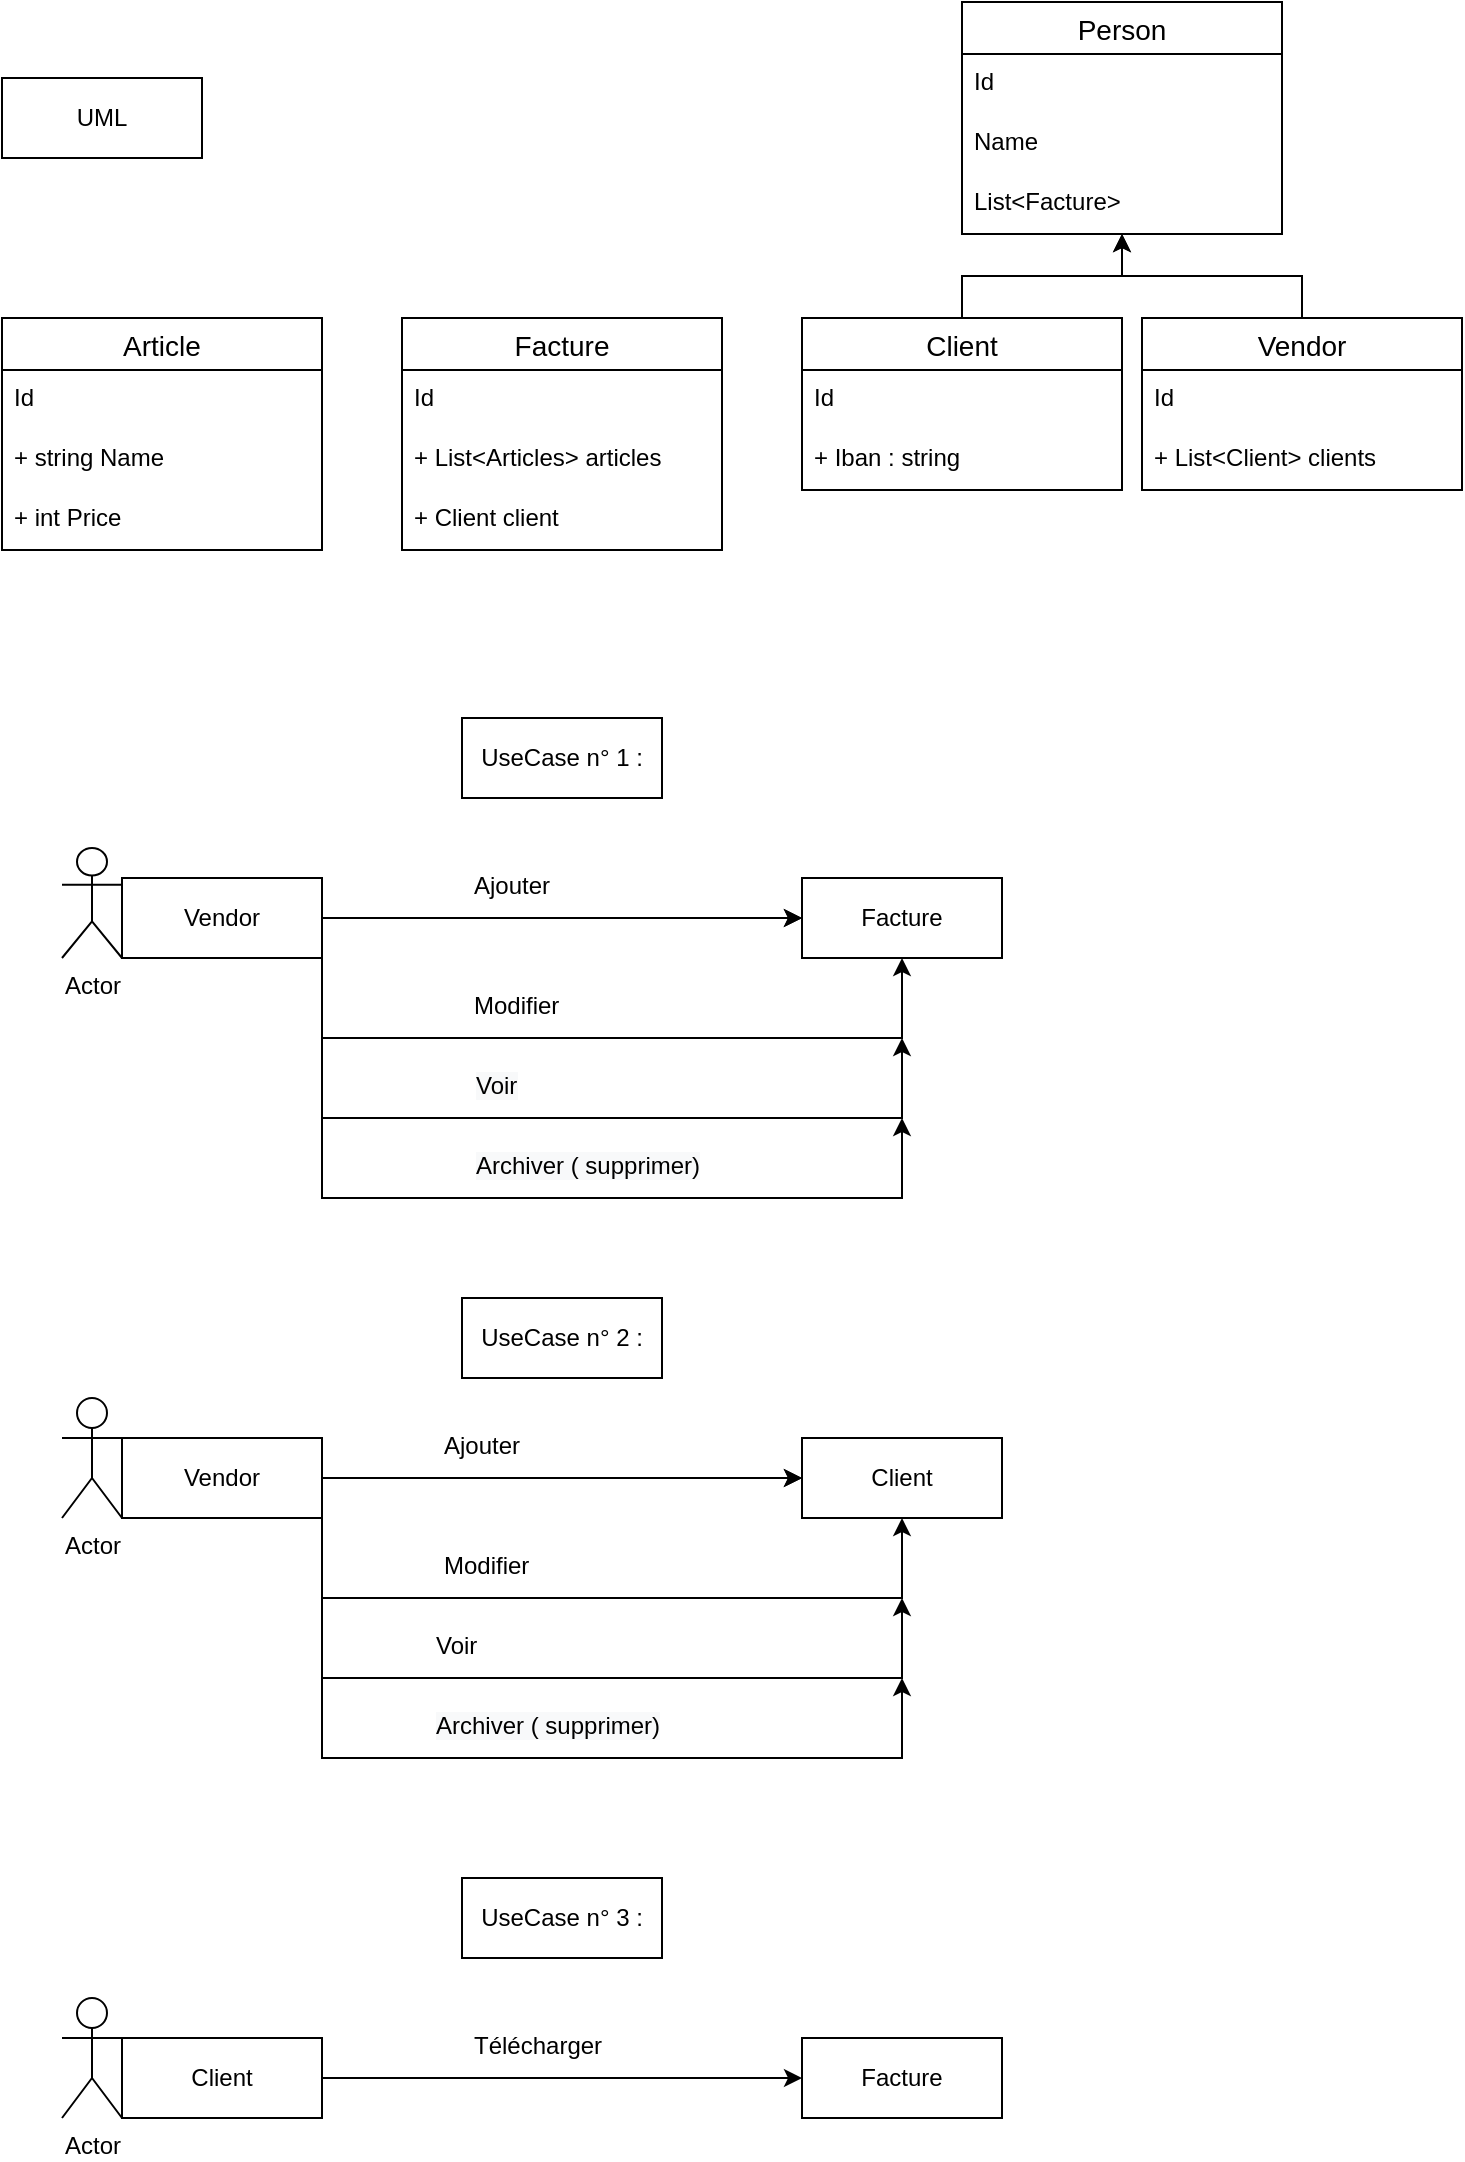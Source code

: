 <mxfile version="15.9.6" type="device"><diagram id="R2lEEEUBdFMjLlhIrx00" name="Page-1"><mxGraphModel dx="782" dy="1479" grid="1" gridSize="10" guides="1" tooltips="1" connect="1" arrows="1" fold="1" page="1" pageScale="1" pageWidth="850" pageHeight="1100" math="0" shadow="0" extFonts="Permanent Marker^https://fonts.googleapis.com/css?family=Permanent+Marker"><root><mxCell id="0"/><mxCell id="1" parent="0"/><mxCell id="K3dJ3epktsyjcg27oGZh-16" style="edgeStyle=orthogonalEdgeStyle;rounded=0;orthogonalLoop=1;jettySize=auto;html=1;entryX=0;entryY=0.5;entryDx=0;entryDy=0;" parent="1" source="K3dJ3epktsyjcg27oGZh-13" target="K3dJ3epktsyjcg27oGZh-15" edge="1"><mxGeometry relative="1" as="geometry"/></mxCell><mxCell id="K3dJ3epktsyjcg27oGZh-19" style="edgeStyle=orthogonalEdgeStyle;rounded=0;orthogonalLoop=1;jettySize=auto;html=1;" parent="1" source="K3dJ3epktsyjcg27oGZh-13" target="K3dJ3epktsyjcg27oGZh-15" edge="1"><mxGeometry relative="1" as="geometry"><mxPoint x="420" y="270" as="targetPoint"/></mxGeometry></mxCell><mxCell id="K3dJ3epktsyjcg27oGZh-13" value="Vendor" style="whiteSpace=wrap;html=1;align=center;" parent="1" vertex="1"><mxGeometry x="180" y="200" width="100" height="40" as="geometry"/></mxCell><mxCell id="K3dJ3epktsyjcg27oGZh-14" value="UseCase n° 1 :" style="whiteSpace=wrap;html=1;align=center;" parent="1" vertex="1"><mxGeometry x="350" y="120" width="100" height="40" as="geometry"/></mxCell><mxCell id="K3dJ3epktsyjcg27oGZh-15" value="Facture" style="whiteSpace=wrap;html=1;align=center;" parent="1" vertex="1"><mxGeometry x="520" y="200" width="100" height="40" as="geometry"/></mxCell><mxCell id="K3dJ3epktsyjcg27oGZh-17" value="Ajouter" style="text;strokeColor=none;fillColor=none;spacingLeft=4;spacingRight=4;overflow=hidden;rotatable=0;points=[[0,0.5],[1,0.5]];portConstraint=eastwest;fontSize=12;" parent="1" vertex="1"><mxGeometry x="350" y="190" width="100" height="30" as="geometry"/></mxCell><mxCell id="K3dJ3epktsyjcg27oGZh-20" style="edgeStyle=orthogonalEdgeStyle;rounded=0;orthogonalLoop=1;jettySize=auto;html=1;exitX=1;exitY=1;exitDx=0;exitDy=0;entryX=0.5;entryY=1;entryDx=0;entryDy=0;" parent="1" source="K3dJ3epktsyjcg27oGZh-13" target="K3dJ3epktsyjcg27oGZh-15" edge="1"><mxGeometry relative="1" as="geometry"><mxPoint x="520" y="280" as="targetPoint"/><mxPoint x="280" y="280" as="sourcePoint"/><Array as="points"><mxPoint x="280" y="280"/><mxPoint x="570" y="280"/></Array></mxGeometry></mxCell><mxCell id="K3dJ3epktsyjcg27oGZh-21" value="Modifier" style="text;strokeColor=none;fillColor=none;spacingLeft=4;spacingRight=4;overflow=hidden;rotatable=0;points=[[0,0.5],[1,0.5]];portConstraint=eastwest;fontSize=12;" parent="1" vertex="1"><mxGeometry x="350" y="250" width="130" height="30" as="geometry"/></mxCell><mxCell id="K3dJ3epktsyjcg27oGZh-22" value="UseCase n° 2 :" style="whiteSpace=wrap;html=1;align=center;" parent="1" vertex="1"><mxGeometry x="350" y="410" width="100" height="40" as="geometry"/></mxCell><mxCell id="K3dJ3epktsyjcg27oGZh-25" style="edgeStyle=orthogonalEdgeStyle;rounded=0;orthogonalLoop=1;jettySize=auto;html=1;" parent="1" source="K3dJ3epktsyjcg27oGZh-23" target="K3dJ3epktsyjcg27oGZh-24" edge="1"><mxGeometry relative="1" as="geometry"/></mxCell><mxCell id="K3dJ3epktsyjcg27oGZh-23" value="Client" style="whiteSpace=wrap;html=1;align=center;" parent="1" vertex="1"><mxGeometry x="180" y="780" width="100" height="40" as="geometry"/></mxCell><mxCell id="K3dJ3epktsyjcg27oGZh-24" value="Facture" style="whiteSpace=wrap;html=1;align=center;" parent="1" vertex="1"><mxGeometry x="520" y="780" width="100" height="40" as="geometry"/></mxCell><mxCell id="K3dJ3epktsyjcg27oGZh-26" value="Télécharger" style="text;strokeColor=none;fillColor=none;spacingLeft=4;spacingRight=4;overflow=hidden;rotatable=0;points=[[0,0.5],[1,0.5]];portConstraint=eastwest;fontSize=12;" parent="1" vertex="1"><mxGeometry x="350" y="770" width="100" height="30" as="geometry"/></mxCell><mxCell id="K3dJ3epktsyjcg27oGZh-27" value="&lt;span style=&quot;color: rgb(0 , 0 , 0) ; font-family: &amp;#34;helvetica&amp;#34; ; font-size: 12px ; font-style: normal ; font-weight: 400 ; letter-spacing: normal ; text-align: left ; text-indent: 0px ; text-transform: none ; word-spacing: 0px ; background-color: rgb(248 , 249 , 250) ; display: inline ; float: none&quot;&gt;Voir&lt;/span&gt;" style="text;whiteSpace=wrap;html=1;" parent="1" vertex="1"><mxGeometry x="355" y="290" width="140" height="30" as="geometry"/></mxCell><mxCell id="K3dJ3epktsyjcg27oGZh-28" style="edgeStyle=orthogonalEdgeStyle;rounded=0;orthogonalLoop=1;jettySize=auto;html=1;exitX=1;exitY=1;exitDx=0;exitDy=0;entryX=0.5;entryY=1;entryDx=0;entryDy=0;" parent="1" edge="1"><mxGeometry relative="1" as="geometry"><mxPoint x="570" y="280" as="targetPoint"/><mxPoint x="280" y="280" as="sourcePoint"/><Array as="points"><mxPoint x="280" y="320"/><mxPoint x="570" y="320"/></Array></mxGeometry></mxCell><mxCell id="K3dJ3epktsyjcg27oGZh-29" value="UML" style="whiteSpace=wrap;html=1;align=center;" parent="1" vertex="1"><mxGeometry x="120" y="-200" width="100" height="40" as="geometry"/></mxCell><mxCell id="K3dJ3epktsyjcg27oGZh-30" value="Facture" style="swimlane;fontStyle=0;childLayout=stackLayout;horizontal=1;startSize=26;horizontalStack=0;resizeParent=1;resizeParentMax=0;resizeLast=0;collapsible=1;marginBottom=0;align=center;fontSize=14;" parent="1" vertex="1"><mxGeometry x="320" y="-80" width="160" height="116" as="geometry"/></mxCell><mxCell id="K3dJ3epktsyjcg27oGZh-31" value="Id" style="text;strokeColor=none;fillColor=none;spacingLeft=4;spacingRight=4;overflow=hidden;rotatable=0;points=[[0,0.5],[1,0.5]];portConstraint=eastwest;fontSize=12;" parent="K3dJ3epktsyjcg27oGZh-30" vertex="1"><mxGeometry y="26" width="160" height="30" as="geometry"/></mxCell><mxCell id="K3dJ3epktsyjcg27oGZh-32" value="+ List&lt;Articles&gt; articles" style="text;strokeColor=none;fillColor=none;spacingLeft=4;spacingRight=4;overflow=hidden;rotatable=0;points=[[0,0.5],[1,0.5]];portConstraint=eastwest;fontSize=12;" parent="K3dJ3epktsyjcg27oGZh-30" vertex="1"><mxGeometry y="56" width="160" height="30" as="geometry"/></mxCell><mxCell id="K3dJ3epktsyjcg27oGZh-33" value="+ Client client" style="text;strokeColor=none;fillColor=none;spacingLeft=4;spacingRight=4;overflow=hidden;rotatable=0;points=[[0,0.5],[1,0.5]];portConstraint=eastwest;fontSize=12;" parent="K3dJ3epktsyjcg27oGZh-30" vertex="1"><mxGeometry y="86" width="160" height="30" as="geometry"/></mxCell><mxCell id="K3dJ3epktsyjcg27oGZh-34" value="Article" style="swimlane;fontStyle=0;childLayout=stackLayout;horizontal=1;startSize=26;horizontalStack=0;resizeParent=1;resizeParentMax=0;resizeLast=0;collapsible=1;marginBottom=0;align=center;fontSize=14;" parent="1" vertex="1"><mxGeometry x="120" y="-80" width="160" height="116" as="geometry"/></mxCell><mxCell id="K3dJ3epktsyjcg27oGZh-35" value="Id" style="text;strokeColor=none;fillColor=none;spacingLeft=4;spacingRight=4;overflow=hidden;rotatable=0;points=[[0,0.5],[1,0.5]];portConstraint=eastwest;fontSize=12;" parent="K3dJ3epktsyjcg27oGZh-34" vertex="1"><mxGeometry y="26" width="160" height="30" as="geometry"/></mxCell><mxCell id="K3dJ3epktsyjcg27oGZh-36" value="+ string Name" style="text;strokeColor=none;fillColor=none;spacingLeft=4;spacingRight=4;overflow=hidden;rotatable=0;points=[[0,0.5],[1,0.5]];portConstraint=eastwest;fontSize=12;" parent="K3dJ3epktsyjcg27oGZh-34" vertex="1"><mxGeometry y="56" width="160" height="30" as="geometry"/></mxCell><mxCell id="K3dJ3epktsyjcg27oGZh-37" value="+ int Price" style="text;strokeColor=none;fillColor=none;spacingLeft=4;spacingRight=4;overflow=hidden;rotatable=0;points=[[0,0.5],[1,0.5]];portConstraint=eastwest;fontSize=12;" parent="K3dJ3epktsyjcg27oGZh-34" vertex="1"><mxGeometry y="86" width="160" height="30" as="geometry"/></mxCell><mxCell id="K3dJ3epktsyjcg27oGZh-69" style="edgeStyle=orthogonalEdgeStyle;rounded=0;orthogonalLoop=1;jettySize=auto;html=1;" parent="1" source="K3dJ3epktsyjcg27oGZh-38" target="K3dJ3epktsyjcg27oGZh-65" edge="1"><mxGeometry relative="1" as="geometry"/></mxCell><mxCell id="K3dJ3epktsyjcg27oGZh-38" value="Client" style="swimlane;fontStyle=0;childLayout=stackLayout;horizontal=1;startSize=26;horizontalStack=0;resizeParent=1;resizeParentMax=0;resizeLast=0;collapsible=1;marginBottom=0;align=center;fontSize=14;" parent="1" vertex="1"><mxGeometry x="520" y="-80" width="160" height="86" as="geometry"/></mxCell><mxCell id="K3dJ3epktsyjcg27oGZh-39" value="Id" style="text;strokeColor=none;fillColor=none;spacingLeft=4;spacingRight=4;overflow=hidden;rotatable=0;points=[[0,0.5],[1,0.5]];portConstraint=eastwest;fontSize=12;" parent="K3dJ3epktsyjcg27oGZh-38" vertex="1"><mxGeometry y="26" width="160" height="30" as="geometry"/></mxCell><mxCell id="K3dJ3epktsyjcg27oGZh-71" value="+ Iban : string" style="text;strokeColor=none;fillColor=none;spacingLeft=4;spacingRight=4;overflow=hidden;rotatable=0;points=[[0,0.5],[1,0.5]];portConstraint=eastwest;fontSize=12;" parent="K3dJ3epktsyjcg27oGZh-38" vertex="1"><mxGeometry y="56" width="160" height="30" as="geometry"/></mxCell><mxCell id="K3dJ3epktsyjcg27oGZh-43" style="edgeStyle=orthogonalEdgeStyle;rounded=0;orthogonalLoop=1;jettySize=auto;html=1;entryX=0;entryY=0.5;entryDx=0;entryDy=0;" parent="1" source="K3dJ3epktsyjcg27oGZh-45" target="K3dJ3epktsyjcg27oGZh-46" edge="1"><mxGeometry relative="1" as="geometry"/></mxCell><mxCell id="K3dJ3epktsyjcg27oGZh-44" style="edgeStyle=orthogonalEdgeStyle;rounded=0;orthogonalLoop=1;jettySize=auto;html=1;" parent="1" source="K3dJ3epktsyjcg27oGZh-45" target="K3dJ3epktsyjcg27oGZh-46" edge="1"><mxGeometry relative="1" as="geometry"><mxPoint x="420" y="550" as="targetPoint"/></mxGeometry></mxCell><mxCell id="K3dJ3epktsyjcg27oGZh-45" value="Vendor" style="whiteSpace=wrap;html=1;align=center;" parent="1" vertex="1"><mxGeometry x="180" y="480" width="100" height="40" as="geometry"/></mxCell><mxCell id="K3dJ3epktsyjcg27oGZh-46" value="Client" style="whiteSpace=wrap;html=1;align=center;" parent="1" vertex="1"><mxGeometry x="520" y="480" width="100" height="40" as="geometry"/></mxCell><mxCell id="K3dJ3epktsyjcg27oGZh-47" value="Ajouter" style="text;strokeColor=none;fillColor=none;spacingLeft=4;spacingRight=4;overflow=hidden;rotatable=0;points=[[0,0.5],[1,0.5]];portConstraint=eastwest;fontSize=12;" parent="1" vertex="1"><mxGeometry x="335" y="470" width="100" height="30" as="geometry"/></mxCell><mxCell id="K3dJ3epktsyjcg27oGZh-48" style="edgeStyle=orthogonalEdgeStyle;rounded=0;orthogonalLoop=1;jettySize=auto;html=1;exitX=1;exitY=1;exitDx=0;exitDy=0;entryX=0.5;entryY=1;entryDx=0;entryDy=0;" parent="1" source="K3dJ3epktsyjcg27oGZh-45" target="K3dJ3epktsyjcg27oGZh-46" edge="1"><mxGeometry relative="1" as="geometry"><mxPoint x="520" y="560" as="targetPoint"/><mxPoint x="280" y="560" as="sourcePoint"/><Array as="points"><mxPoint x="280" y="560"/><mxPoint x="570" y="560"/></Array></mxGeometry></mxCell><mxCell id="K3dJ3epktsyjcg27oGZh-49" value="Modifier" style="text;strokeColor=none;fillColor=none;spacingLeft=4;spacingRight=4;overflow=hidden;rotatable=0;points=[[0,0.5],[1,0.5]];portConstraint=eastwest;fontSize=12;" parent="1" vertex="1"><mxGeometry x="335" y="530" width="130" height="30" as="geometry"/></mxCell><mxCell id="K3dJ3epktsyjcg27oGZh-50" value="&lt;font face=&quot;helvetica&quot;&gt;Voir&lt;/font&gt;" style="text;whiteSpace=wrap;html=1;" parent="1" vertex="1"><mxGeometry x="335" y="570" width="140" height="30" as="geometry"/></mxCell><mxCell id="K3dJ3epktsyjcg27oGZh-51" style="edgeStyle=orthogonalEdgeStyle;rounded=0;orthogonalLoop=1;jettySize=auto;html=1;exitX=1;exitY=1;exitDx=0;exitDy=0;entryX=0.5;entryY=1;entryDx=0;entryDy=0;" parent="1" edge="1"><mxGeometry relative="1" as="geometry"><mxPoint x="570" y="560" as="targetPoint"/><mxPoint x="280" y="560" as="sourcePoint"/><Array as="points"><mxPoint x="280" y="600"/><mxPoint x="570" y="600"/></Array></mxGeometry></mxCell><mxCell id="K3dJ3epktsyjcg27oGZh-52" value="Actor" style="shape=umlActor;verticalLabelPosition=bottom;verticalAlign=top;html=1;outlineConnect=0;" parent="1" vertex="1"><mxGeometry x="150" y="460" width="30" height="60" as="geometry"/></mxCell><mxCell id="K3dJ3epktsyjcg27oGZh-59" value="Actor" style="shape=umlActor;verticalLabelPosition=bottom;verticalAlign=top;html=1;outlineConnect=0;" parent="1" vertex="1"><mxGeometry x="150" y="185" width="30" height="55" as="geometry"/></mxCell><mxCell id="K3dJ3epktsyjcg27oGZh-60" value="Actor" style="shape=umlActor;verticalLabelPosition=bottom;verticalAlign=top;html=1;outlineConnect=0;" parent="1" vertex="1"><mxGeometry x="150" y="760" width="30" height="60" as="geometry"/></mxCell><mxCell id="K3dJ3epktsyjcg27oGZh-70" style="edgeStyle=orthogonalEdgeStyle;rounded=0;orthogonalLoop=1;jettySize=auto;html=1;" parent="1" source="K3dJ3epktsyjcg27oGZh-61" target="K3dJ3epktsyjcg27oGZh-65" edge="1"><mxGeometry relative="1" as="geometry"/></mxCell><mxCell id="K3dJ3epktsyjcg27oGZh-61" value="Vendor" style="swimlane;fontStyle=0;childLayout=stackLayout;horizontal=1;startSize=26;horizontalStack=0;resizeParent=1;resizeParentMax=0;resizeLast=0;collapsible=1;marginBottom=0;align=center;fontSize=14;" parent="1" vertex="1"><mxGeometry x="690" y="-80" width="160" height="86" as="geometry"/></mxCell><mxCell id="K3dJ3epktsyjcg27oGZh-62" value="Id" style="text;strokeColor=none;fillColor=none;spacingLeft=4;spacingRight=4;overflow=hidden;rotatable=0;points=[[0,0.5],[1,0.5]];portConstraint=eastwest;fontSize=12;" parent="K3dJ3epktsyjcg27oGZh-61" vertex="1"><mxGeometry y="26" width="160" height="30" as="geometry"/></mxCell><mxCell id="K3dJ3epktsyjcg27oGZh-73" value="+ List&lt;Client&gt; clients" style="text;strokeColor=none;fillColor=none;spacingLeft=4;spacingRight=4;overflow=hidden;rotatable=0;points=[[0,0.5],[1,0.5]];portConstraint=eastwest;fontSize=12;" parent="K3dJ3epktsyjcg27oGZh-61" vertex="1"><mxGeometry y="56" width="160" height="30" as="geometry"/></mxCell><mxCell id="K3dJ3epktsyjcg27oGZh-65" value="Person" style="swimlane;fontStyle=0;childLayout=stackLayout;horizontal=1;startSize=26;horizontalStack=0;resizeParent=1;resizeParentMax=0;resizeLast=0;collapsible=1;marginBottom=0;align=center;fontSize=14;" parent="1" vertex="1"><mxGeometry x="600" y="-238" width="160" height="116" as="geometry"/></mxCell><mxCell id="K3dJ3epktsyjcg27oGZh-66" value="Id" style="text;strokeColor=none;fillColor=none;spacingLeft=4;spacingRight=4;overflow=hidden;rotatable=0;points=[[0,0.5],[1,0.5]];portConstraint=eastwest;fontSize=12;" parent="K3dJ3epktsyjcg27oGZh-65" vertex="1"><mxGeometry y="26" width="160" height="30" as="geometry"/></mxCell><mxCell id="K3dJ3epktsyjcg27oGZh-67" value="Name" style="text;strokeColor=none;fillColor=none;spacingLeft=4;spacingRight=4;overflow=hidden;rotatable=0;points=[[0,0.5],[1,0.5]];portConstraint=eastwest;fontSize=12;" parent="K3dJ3epktsyjcg27oGZh-65" vertex="1"><mxGeometry y="56" width="160" height="30" as="geometry"/></mxCell><mxCell id="K3dJ3epktsyjcg27oGZh-68" value="List&lt;Facture&gt;" style="text;strokeColor=none;fillColor=none;spacingLeft=4;spacingRight=4;overflow=hidden;rotatable=0;points=[[0,0.5],[1,0.5]];portConstraint=eastwest;fontSize=12;" parent="K3dJ3epktsyjcg27oGZh-65" vertex="1"><mxGeometry y="86" width="160" height="30" as="geometry"/></mxCell><mxCell id="K3dJ3epktsyjcg27oGZh-75" value="&lt;span style=&quot;color: rgb(0, 0, 0); font-family: helvetica; font-size: 12px; font-style: normal; font-weight: 400; letter-spacing: normal; text-align: left; text-indent: 0px; text-transform: none; word-spacing: 0px; background-color: rgb(248, 249, 250); display: inline; float: none;&quot;&gt;Archiver ( supprimer)&lt;/span&gt;" style="text;whiteSpace=wrap;html=1;" parent="1" vertex="1"><mxGeometry x="335" y="610" width="140" height="30" as="geometry"/></mxCell><mxCell id="K3dJ3epktsyjcg27oGZh-76" style="edgeStyle=orthogonalEdgeStyle;rounded=0;orthogonalLoop=1;jettySize=auto;html=1;exitX=1;exitY=1;exitDx=0;exitDy=0;entryX=0.5;entryY=1;entryDx=0;entryDy=0;" parent="1" edge="1"><mxGeometry relative="1" as="geometry"><mxPoint x="570" y="600" as="targetPoint"/><mxPoint x="280" y="600" as="sourcePoint"/><Array as="points"><mxPoint x="280" y="640"/><mxPoint x="570" y="640"/></Array></mxGeometry></mxCell><mxCell id="K3dJ3epktsyjcg27oGZh-83" value="&lt;span style=&quot;color: rgb(0, 0, 0); font-family: helvetica; font-size: 12px; font-style: normal; font-weight: 400; letter-spacing: normal; text-align: left; text-indent: 0px; text-transform: none; word-spacing: 0px; background-color: rgb(248, 249, 250); display: inline; float: none;&quot;&gt;Archiver ( supprimer)&lt;/span&gt;" style="text;whiteSpace=wrap;html=1;" parent="1" vertex="1"><mxGeometry x="355" y="330" width="140" height="30" as="geometry"/></mxCell><mxCell id="K3dJ3epktsyjcg27oGZh-84" style="edgeStyle=orthogonalEdgeStyle;rounded=0;orthogonalLoop=1;jettySize=auto;html=1;exitX=1;exitY=1;exitDx=0;exitDy=0;entryX=0.5;entryY=1;entryDx=0;entryDy=0;" parent="1" edge="1"><mxGeometry relative="1" as="geometry"><mxPoint x="570" y="320" as="targetPoint"/><mxPoint x="280" y="320" as="sourcePoint"/><Array as="points"><mxPoint x="280" y="360"/><mxPoint x="570" y="360"/></Array></mxGeometry></mxCell><mxCell id="K3dJ3epktsyjcg27oGZh-85" value="UseCase n° 3 :" style="whiteSpace=wrap;html=1;align=center;" parent="1" vertex="1"><mxGeometry x="350" y="700" width="100" height="40" as="geometry"/></mxCell></root></mxGraphModel></diagram></mxfile>